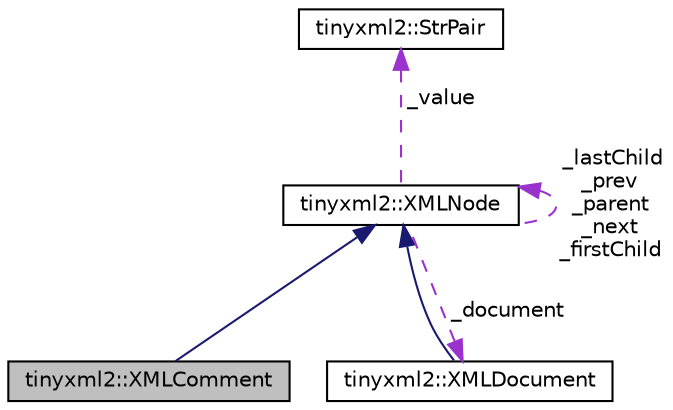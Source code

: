 digraph "tinyxml2::XMLComment"
{
  edge [fontname="Helvetica",fontsize="10",labelfontname="Helvetica",labelfontsize="10"];
  node [fontname="Helvetica",fontsize="10",shape=record];
  Node2 [label="tinyxml2::XMLComment",height=0.2,width=0.4,color="black", fillcolor="grey75", style="filled", fontcolor="black"];
  Node3 -> Node2 [dir="back",color="midnightblue",fontsize="10",style="solid"];
  Node3 [label="tinyxml2::XMLNode",height=0.2,width=0.4,color="black", fillcolor="white", style="filled",URL="$classtinyxml2_1_1_x_m_l_node.html"];
  Node4 -> Node3 [dir="back",color="darkorchid3",fontsize="10",style="dashed",label=" _document" ];
  Node4 [label="tinyxml2::XMLDocument",height=0.2,width=0.4,color="black", fillcolor="white", style="filled",URL="$classtinyxml2_1_1_x_m_l_document.html"];
  Node3 -> Node4 [dir="back",color="midnightblue",fontsize="10",style="solid"];
  Node5 -> Node3 [dir="back",color="darkorchid3",fontsize="10",style="dashed",label=" _value" ];
  Node5 [label="tinyxml2::StrPair",height=0.2,width=0.4,color="black", fillcolor="white", style="filled",URL="$classtinyxml2_1_1_str_pair.html"];
  Node3 -> Node3 [dir="back",color="darkorchid3",fontsize="10",style="dashed",label=" _lastChild\n_prev\n_parent\n_next\n_firstChild" ];
}
